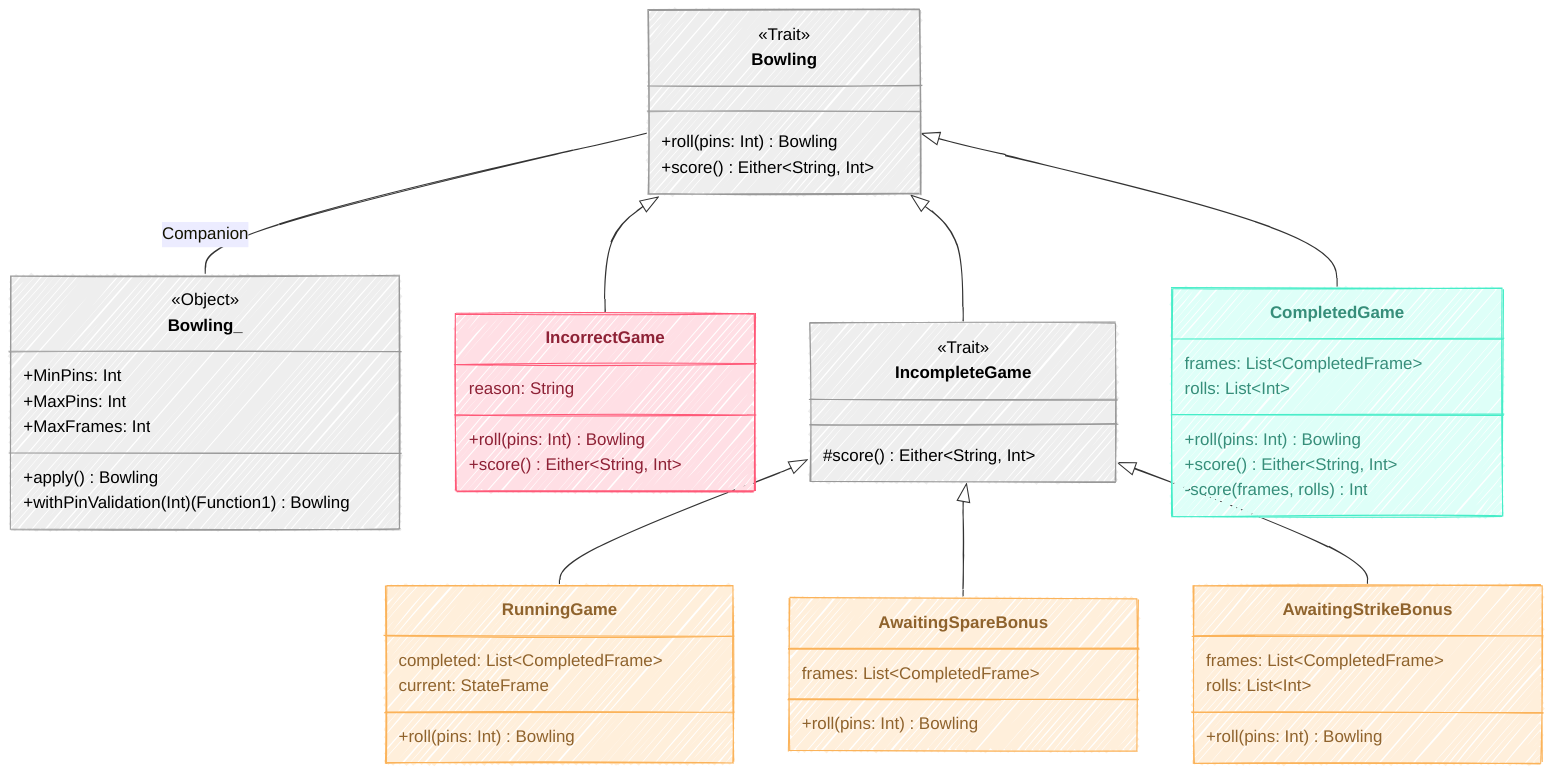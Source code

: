 ---
config:
  class:
    hideEmptyMembersBox: true
  theme: mc
  look: handDrawn
  layout: dagre
---
classDiagram
    direction TB
    class Bowling {
        +roll(pins: Int) Bowling
        +score() Either~String, Int~
    }
    class Bowling_ {
        +MinPins: Int
        +MaxPins: Int
        +MaxFrames: Int
        +apply() Bowling
        +withPinValidation(Int)(Function1) Bowling
    }
    class IncorrectGame {
        reason: String
        +roll(pins: Int) Bowling
        +score() Either~String, Int~
    }
    class AwaitingSpareBonus {
        frames: List~CompletedFrame~
        +roll(pins: Int) Bowling
    }
    class RunningGame {
        completed: List~CompletedFrame~
        current: StateFrame
        +roll(pins: Int) Bowling
    }
    class IncompleteGame {
        #score() Either~String, Int~
    }
    class CompletedGame {
        frames: List~CompletedFrame~
        rolls: List~Int~
        +roll(pins: Int) Bowling
        +score() Either~String, Int~
        -score(frames, rolls) Int
    }
    class AwaitingStrikeBonus {
        frames: List~CompletedFrame~
        rolls: List~Int~
        +roll(pins: Int) Bowling
    }

    <<Trait>> Bowling
    <<Object>> Bowling_
    <<Trait>> IncompleteGame

    Bowling -- Bowling_ : Companion
    Bowling <|-- IncompleteGame
    IncompleteGame <|-- RunningGame
    IncompleteGame <|-- AwaitingSpareBonus
    IncompleteGame <|-- AwaitingStrikeBonus
    Bowling <|-- IncorrectGame
    Bowling <|-- CompletedGame

style Bowling :,stroke-width:1px,stroke-dasharray:none,stroke:#999999,fill:#EEEEEE,color:#000000
style Bowling_ :,stroke-width:1px,stroke-dasharray:none,stroke:#999999,fill:#EEEEEE,color:#000000
style IncorrectGame :,stroke-width:1px,stroke-dasharray:none,stroke:#FF5978,fill:#FFDFE5,color:#8E2236
style AwaitingSpareBonus stroke:#374D7C,fill:#E2EBFF,color:#374D7C
style RunningGame stroke:#374D7C,fill:#E2EBFF,color:#374D7C
style IncompleteGame :,stroke-width:1px,stroke-dasharray:none,stroke:#999999,fill:#EEEEEE,color:#000000
style CompletedGame :,stroke-width:1px,stroke-dasharray:none,stroke:#46EDC8,fill:#DEFFF8,color:#378E7A
style AwaitingStrikeBonus stroke:#374D7C,fill:#E2EBFF,color:#374D7C

class Bowling:::Ash
class Bowling_:::Ash
class IncorrectGame:::Rose
class AwaitingSpareBonus:::Peach
class RunningGame:::Peach
class IncompleteGame:::Ash
class CompletedGame:::Aqua
class AwaitingStrikeBonus:::Peach

classDef Peach :,stroke-width:1px, stroke-dasharray:none, stroke:#FBB35A, fill:#FFEFDB, color:#8F632D
